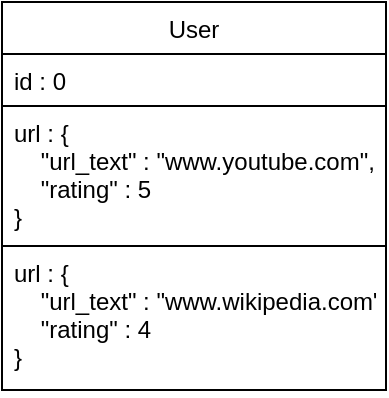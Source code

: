 <mxfile>
    <diagram id="aif7UOtikH1cvzIwgrPL" name="Page-1">
        <mxGraphModel dx="564" dy="332" grid="0" gridSize="10" guides="1" tooltips="1" connect="1" arrows="1" fold="1" page="1" pageScale="1" pageWidth="850" pageHeight="1100" background="#ffffff" math="0" shadow="0">
            <root>
                <mxCell id="0"/>
                <mxCell id="1" parent="0"/>
                <mxCell id="74" value="User" style="swimlane;fontStyle=0;childLayout=stackLayout;horizontal=1;startSize=26;fillColor=none;horizontalStack=0;resizeParent=1;resizeParentMax=0;resizeLast=0;collapsible=1;marginBottom=0;fontColor=#000000;labelBorderColor=none;strokeColor=#000000;" parent="1" vertex="1">
                    <mxGeometry x="219" y="62" width="192" height="194" as="geometry"/>
                </mxCell>
                <mxCell id="75" value="id : 0" style="text;strokeColor=none;fillColor=none;align=left;verticalAlign=top;spacingLeft=4;spacingRight=4;overflow=hidden;rotatable=0;points=[[0,0.5],[1,0.5]];portConstraint=eastwest;fontColor=#000000;labelBorderColor=none;" parent="74" vertex="1">
                    <mxGeometry y="26" width="192" height="26" as="geometry"/>
                </mxCell>
                <mxCell id="76" value="url : { &#10;    &quot;url_text&quot; : &quot;www.youtube.com&quot;,&#10;    &quot;rating&quot; : 5&#10;}&#10;    &#10;" style="text;strokeColor=#000000;fillColor=none;align=left;verticalAlign=top;spacingLeft=4;spacingRight=4;overflow=hidden;rotatable=0;points=[[0,0.5],[1,0.5]];portConstraint=eastwest;fontColor=#000000;labelBorderColor=none;" parent="74" vertex="1">
                    <mxGeometry y="52" width="192" height="70" as="geometry"/>
                </mxCell>
                <mxCell id="77" value="url : { &#10;    &quot;url_text&quot; : &quot;www.wikipedia.com&quot;,&#10;    &quot;rating&quot; : 4&#10;}" style="text;strokeColor=none;fillColor=none;align=left;verticalAlign=top;spacingLeft=4;spacingRight=4;overflow=hidden;rotatable=0;points=[[0,0.5],[1,0.5]];portConstraint=eastwest;fontColor=#000000;labelBorderColor=none;" parent="74" vertex="1">
                    <mxGeometry y="122" width="192" height="72" as="geometry"/>
                </mxCell>
            </root>
        </mxGraphModel>
    </diagram>
    <diagram id="WN1ep7Yoq9cvyFqxQtct" name="Page-2">
        <mxGraphModel dx="564" dy="330" grid="0" gridSize="10" guides="1" tooltips="1" connect="1" arrows="1" fold="1" page="1" pageScale="1" pageWidth="850" pageHeight="1100" background="#ffffff" math="0" shadow="0">
            <root>
                <mxCell id="o8-L9z-fB8S9kuwNl1yu-0"/>
                <mxCell id="o8-L9z-fB8S9kuwNl1yu-1" parent="o8-L9z-fB8S9kuwNl1yu-0"/>
                <mxCell id="de5LJ1GYRyWrotm7rgIp-0" value="Rating" style="swimlane;fontStyle=0;childLayout=stackLayout;horizontal=1;startSize=26;fillColor=none;horizontalStack=0;resizeParent=1;resizeParentMax=0;resizeLast=0;collapsible=1;marginBottom=0;fontColor=#000000;labelBorderColor=none;strokeColor=#000000;" parent="o8-L9z-fB8S9kuwNl1yu-1" vertex="1">
                    <mxGeometry x="133" y="66" width="192" height="111" as="geometry"/>
                </mxCell>
                <mxCell id="de5LJ1GYRyWrotm7rgIp-1" value="userid : 0" style="text;strokeColor=none;fillColor=none;align=left;verticalAlign=top;spacingLeft=4;spacingRight=4;overflow=hidden;rotatable=0;points=[[0,0.5],[1,0.5]];portConstraint=eastwest;fontColor=#000000;labelBorderColor=none;" parent="de5LJ1GYRyWrotm7rgIp-0" vertex="1">
                    <mxGeometry y="26" width="192" height="26" as="geometry"/>
                </mxCell>
                <mxCell id="de5LJ1GYRyWrotm7rgIp-2" value="url : &quot;www.youtube.com&quot;    &#10;" style="text;strokeColor=#000000;fillColor=none;align=left;verticalAlign=top;spacingLeft=4;spacingRight=4;overflow=hidden;rotatable=0;points=[[0,0.5],[1,0.5]];portConstraint=eastwest;fontColor=#000000;labelBorderColor=none;" parent="de5LJ1GYRyWrotm7rgIp-0" vertex="1">
                    <mxGeometry y="52" width="192" height="29" as="geometry"/>
                </mxCell>
                <mxCell id="de5LJ1GYRyWrotm7rgIp-3" value="rating: 5" style="text;strokeColor=none;fillColor=none;align=left;verticalAlign=top;spacingLeft=4;spacingRight=4;overflow=hidden;rotatable=0;points=[[0,0.5],[1,0.5]];portConstraint=eastwest;fontColor=#000000;labelBorderColor=none;" parent="de5LJ1GYRyWrotm7rgIp-0" vertex="1">
                    <mxGeometry y="81" width="192" height="30" as="geometry"/>
                </mxCell>
                <mxCell id="de5LJ1GYRyWrotm7rgIp-5" value="Rating" style="swimlane;fontStyle=0;childLayout=stackLayout;horizontal=1;startSize=26;fillColor=none;horizontalStack=0;resizeParent=1;resizeParentMax=0;resizeLast=0;collapsible=1;marginBottom=0;fontColor=#000000;labelBorderColor=none;strokeColor=#000000;" parent="o8-L9z-fB8S9kuwNl1yu-1" vertex="1">
                    <mxGeometry x="365" y="64" width="192" height="111" as="geometry"/>
                </mxCell>
                <mxCell id="de5LJ1GYRyWrotm7rgIp-6" value="userid : 0" style="text;strokeColor=none;fillColor=none;align=left;verticalAlign=top;spacingLeft=4;spacingRight=4;overflow=hidden;rotatable=0;points=[[0,0.5],[1,0.5]];portConstraint=eastwest;fontColor=#000000;labelBorderColor=none;" parent="de5LJ1GYRyWrotm7rgIp-5" vertex="1">
                    <mxGeometry y="26" width="192" height="26" as="geometry"/>
                </mxCell>
                <mxCell id="de5LJ1GYRyWrotm7rgIp-7" value="url : &quot;www.wikipedia.com&quot;    &#10;" style="text;strokeColor=#000000;fillColor=none;align=left;verticalAlign=top;spacingLeft=4;spacingRight=4;overflow=hidden;rotatable=0;points=[[0,0.5],[1,0.5]];portConstraint=eastwest;fontColor=#000000;labelBorderColor=none;" parent="de5LJ1GYRyWrotm7rgIp-5" vertex="1">
                    <mxGeometry y="52" width="192" height="29" as="geometry"/>
                </mxCell>
                <mxCell id="de5LJ1GYRyWrotm7rgIp-8" value="rating: 4" style="text;strokeColor=none;fillColor=none;align=left;verticalAlign=top;spacingLeft=4;spacingRight=4;overflow=hidden;rotatable=0;points=[[0,0.5],[1,0.5]];portConstraint=eastwest;fontColor=#000000;labelBorderColor=none;" parent="de5LJ1GYRyWrotm7rgIp-5" vertex="1">
                    <mxGeometry y="81" width="192" height="30" as="geometry"/>
                </mxCell>
            </root>
        </mxGraphModel>
    </diagram>
</mxfile>

